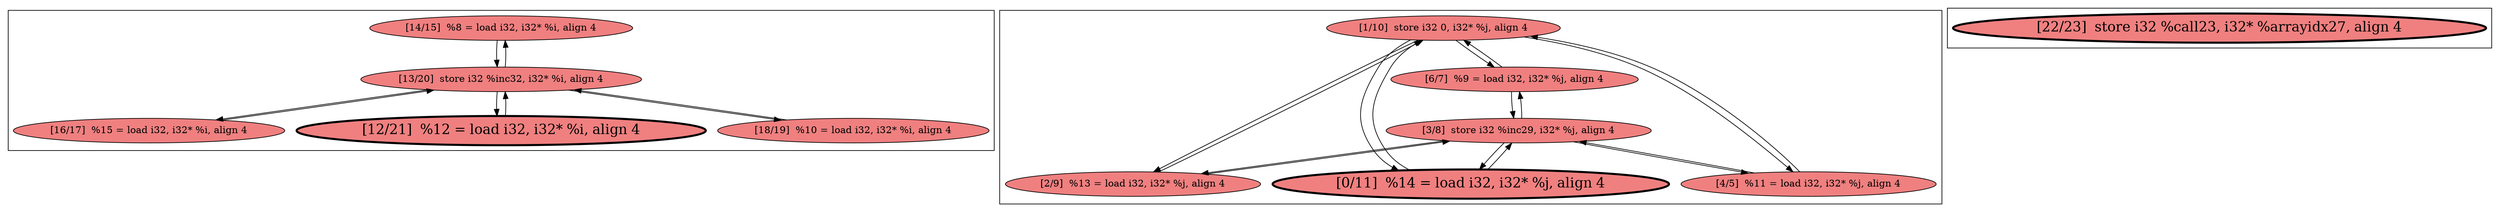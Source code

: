 
digraph G {



node704->node706 [ ]
node700->node695 [ ]
node695->node700 [ ]
node705->node706 [ ]
node697->node699 [ ]
node696->node697 [ ]
node697->node695 [ ]
node695->node697 [ ]
node706->node705 [ ]
node698->node697 [ ]
node696->node700 [ ]
node697->node696 [ ]
node706->node702 [ ]
node699->node697 [ ]
node700->node696 [ ]
node700->node698 [ ]
node706->node704 [ ]
node706->node703 [ ]
node702->node706 [ ]
node699->node700 [ ]
node697->node698 [ ]
node698->node700 [ ]
node700->node699 [ ]
node703->node706 [ ]


subgraph cluster2 {


node706 [fillcolor=lightcoral,label="[13/20]  store i32 %inc32, i32* %i, align 4",shape=ellipse,style=filled ]
node704 [fillcolor=lightcoral,label="[14/15]  %8 = load i32, i32* %i, align 4",shape=ellipse,style=filled ]
node705 [penwidth=3.0,fontsize=20,fillcolor=lightcoral,label="[12/21]  %12 = load i32, i32* %i, align 4",shape=ellipse,style=filled ]
node702 [fillcolor=lightcoral,label="[18/19]  %10 = load i32, i32* %i, align 4",shape=ellipse,style=filled ]
node703 [fillcolor=lightcoral,label="[16/17]  %15 = load i32, i32* %i, align 4",shape=ellipse,style=filled ]



}

subgraph cluster0 {


node700 [fillcolor=lightcoral,label="[1/10]  store i32 0, i32* %j, align 4",shape=ellipse,style=filled ]
node699 [penwidth=3.0,fontsize=20,fillcolor=lightcoral,label="[0/11]  %14 = load i32, i32* %j, align 4",shape=ellipse,style=filled ]
node698 [fillcolor=lightcoral,label="[2/9]  %13 = load i32, i32* %j, align 4",shape=ellipse,style=filled ]
node697 [fillcolor=lightcoral,label="[3/8]  store i32 %inc29, i32* %j, align 4",shape=ellipse,style=filled ]
node695 [fillcolor=lightcoral,label="[6/7]  %9 = load i32, i32* %j, align 4",shape=ellipse,style=filled ]
node696 [fillcolor=lightcoral,label="[4/5]  %11 = load i32, i32* %j, align 4",shape=ellipse,style=filled ]



}

subgraph cluster1 {


node701 [penwidth=3.0,fontsize=20,fillcolor=lightcoral,label="[22/23]  store i32 %call23, i32* %arrayidx27, align 4",shape=ellipse,style=filled ]



}

}

